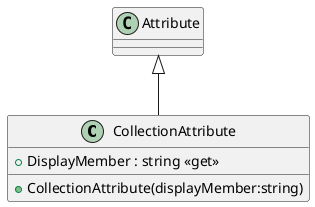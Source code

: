 @startuml
class CollectionAttribute {
    + DisplayMember : string <<get>>
    + CollectionAttribute(displayMember:string)
}
Attribute <|-- CollectionAttribute
@enduml
